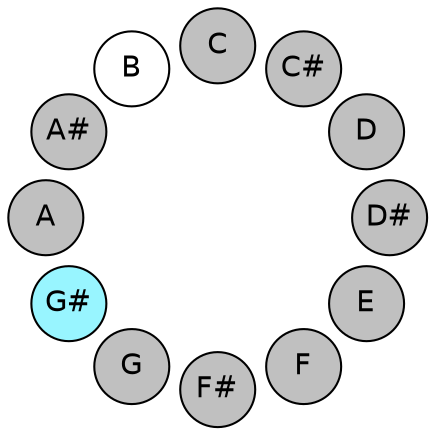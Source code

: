 
graph {

layout = circo;
mindist = .1

node [shape = circle, fontname = Helvetica, margin = 0, style = filled]
edge [style=invis]

subgraph 1 {
	"E" -- "F" -- "F#" -- "G" -- "G#" -- "A" -- "A#" -- "B" -- "C" -- "C#" -- "D" -- "D#" -- "E"
}

"C" [fillcolor = gray];
"C#" [fillcolor = gray];
"D" [fillcolor = gray];
"D#" [fillcolor = gray];
"E" [fillcolor = gray];
"F" [fillcolor = gray];
"F#" [fillcolor = gray];
"G" [fillcolor = gray];
"G#" [fillcolor = cadetblue1];
"A" [fillcolor = gray];
"A#" [fillcolor = gray];
"B" [fillcolor = white];
}
